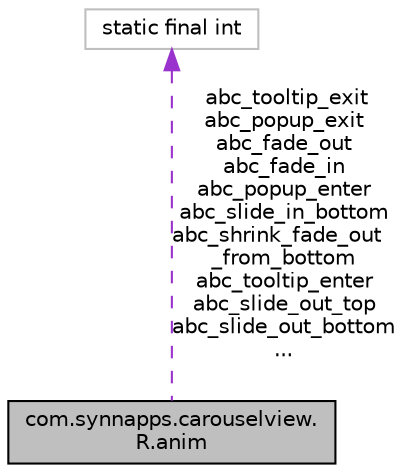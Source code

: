 digraph "com.synnapps.carouselview.R.anim"
{
 // INTERACTIVE_SVG=YES
 // LATEX_PDF_SIZE
  edge [fontname="Helvetica",fontsize="10",labelfontname="Helvetica",labelfontsize="10"];
  node [fontname="Helvetica",fontsize="10",shape=record];
  Node1 [label="com.synnapps.carouselview.\lR.anim",height=0.2,width=0.4,color="black", fillcolor="grey75", style="filled", fontcolor="black",tooltip=" "];
  Node2 -> Node1 [dir="back",color="darkorchid3",fontsize="10",style="dashed",label=" abc_tooltip_exit\nabc_popup_exit\nabc_fade_out\nabc_fade_in\nabc_popup_enter\nabc_slide_in_bottom\nabc_shrink_fade_out\l_from_bottom\nabc_tooltip_enter\nabc_slide_out_top\nabc_slide_out_bottom\n..." ,fontname="Helvetica"];
  Node2 [label="static final int",height=0.2,width=0.4,color="grey75", fillcolor="white", style="filled",tooltip=" "];
}

